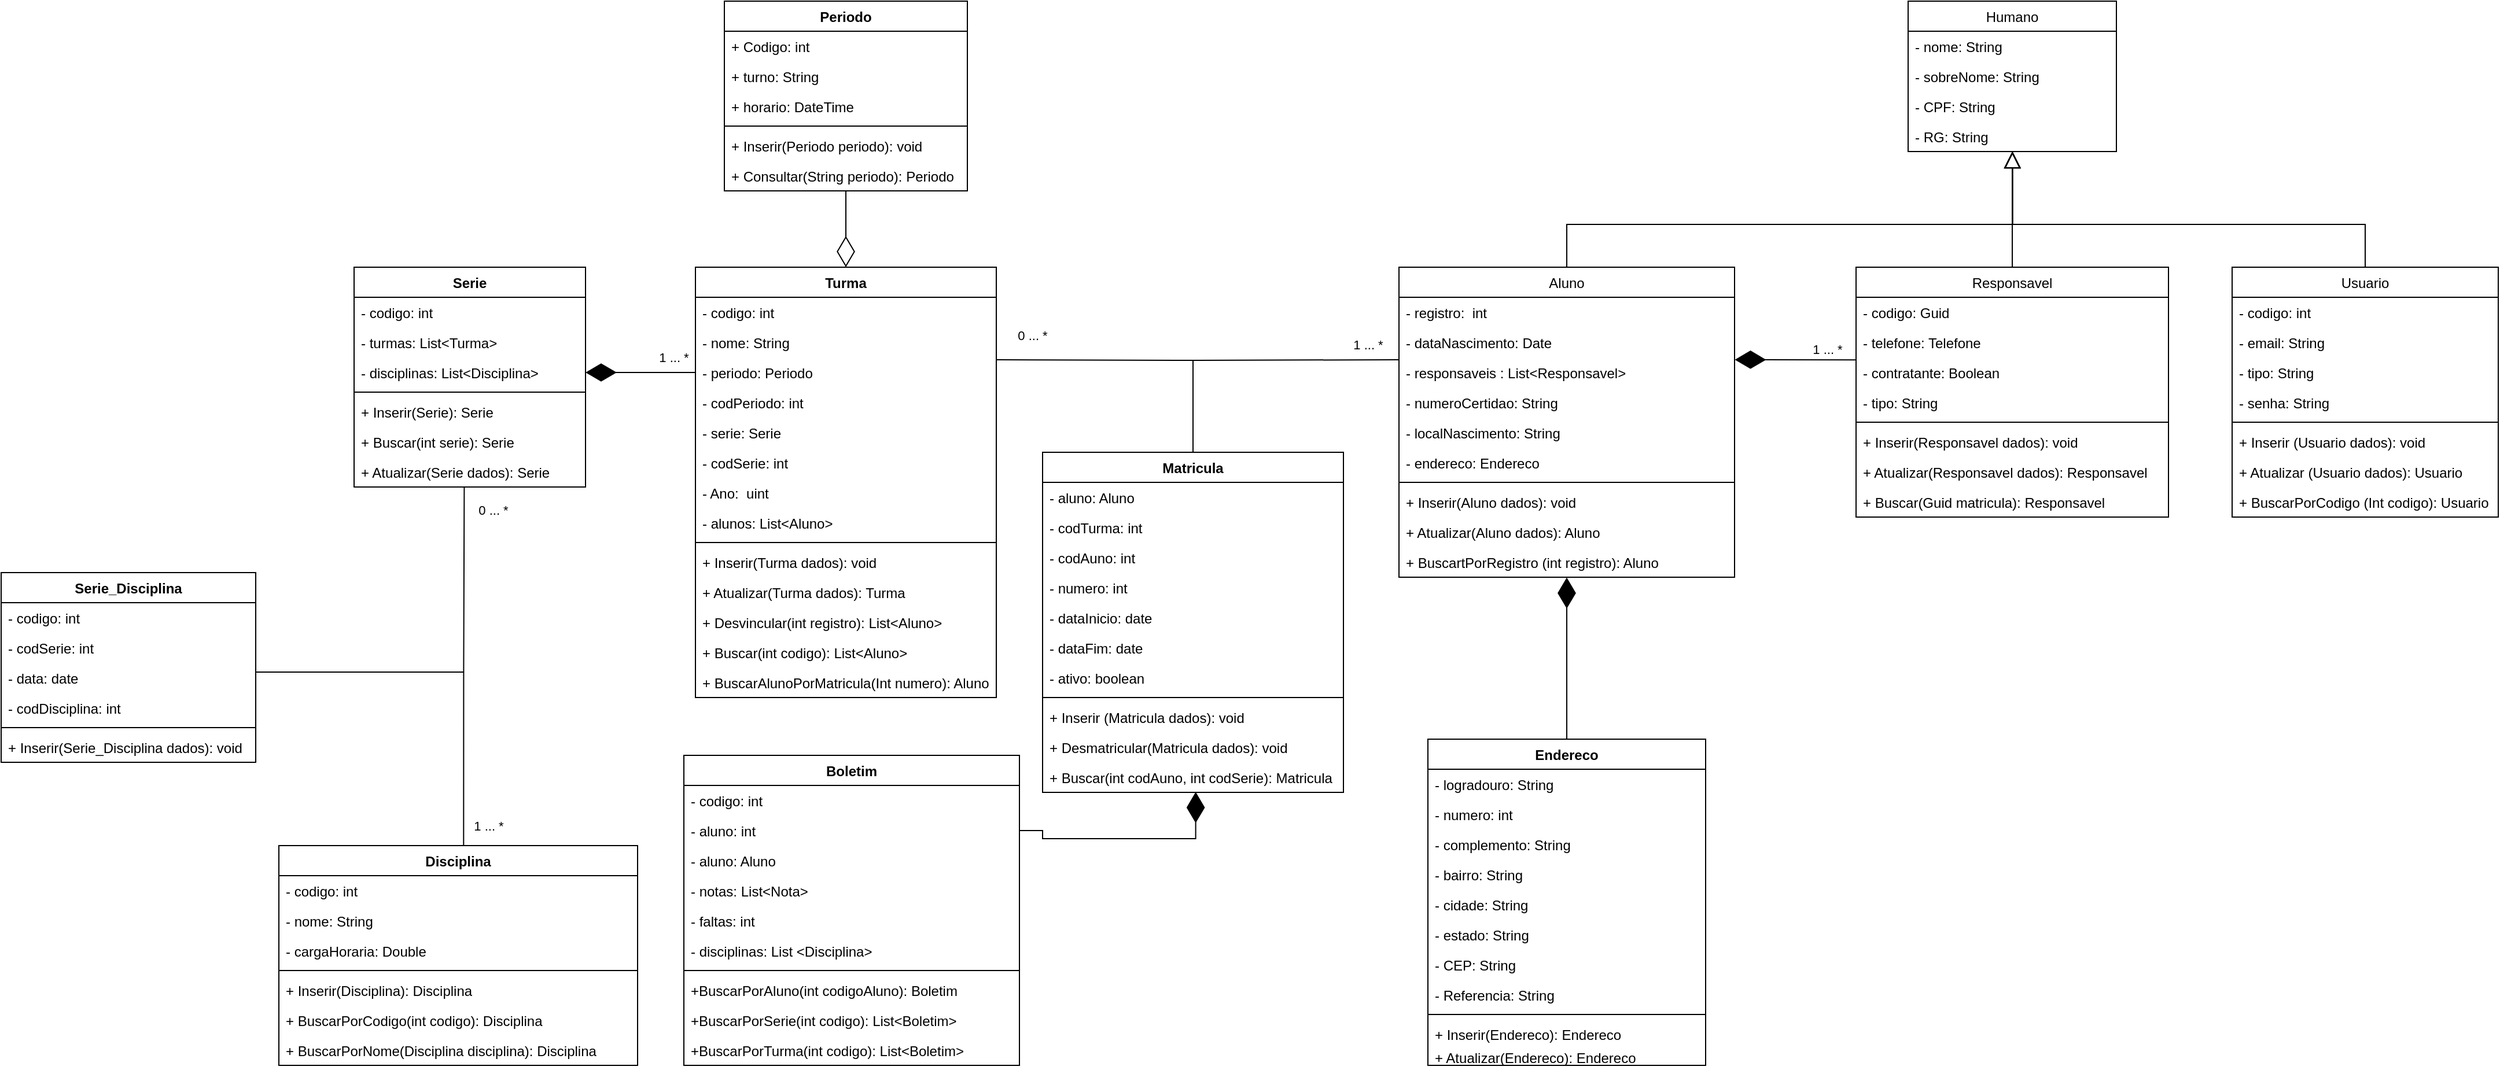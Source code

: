 <mxfile version="20.3.0" type="device"><diagram id="iAGap1rDJ2DINEUSH0aM" name="Página-1"><mxGraphModel dx="868" dy="545" grid="1" gridSize="10" guides="1" tooltips="1" connect="1" arrows="1" fold="1" page="1" pageScale="1" pageWidth="2336" pageHeight="1654" math="0" shadow="0"><root><mxCell id="0"/><mxCell id="1" parent="0"/><mxCell id="8c27EUc509oaUh3fl_Q9-370" value="Humano" style="swimlane;fontStyle=0;childLayout=stackLayout;horizontal=1;startSize=26;fillColor=none;horizontalStack=0;resizeParent=1;resizeParentMax=0;resizeLast=0;collapsible=1;marginBottom=0;" parent="1" vertex="1"><mxGeometry x="1737" y="367" width="180" height="130" as="geometry"/></mxCell><mxCell id="8c27EUc509oaUh3fl_Q9-371" value="- nome: String" style="text;strokeColor=none;fillColor=none;align=left;verticalAlign=top;spacingLeft=4;spacingRight=4;overflow=hidden;rotatable=0;points=[[0,0.5],[1,0.5]];portConstraint=eastwest;" parent="8c27EUc509oaUh3fl_Q9-370" vertex="1"><mxGeometry y="26" width="180" height="26" as="geometry"/></mxCell><mxCell id="8c27EUc509oaUh3fl_Q9-372" value="- sobreNome: String" style="text;strokeColor=none;fillColor=none;align=left;verticalAlign=top;spacingLeft=4;spacingRight=4;overflow=hidden;rotatable=0;points=[[0,0.5],[1,0.5]];portConstraint=eastwest;" parent="8c27EUc509oaUh3fl_Q9-370" vertex="1"><mxGeometry y="52" width="180" height="26" as="geometry"/></mxCell><mxCell id="8c27EUc509oaUh3fl_Q9-373" value="- CPF: String&#10;" style="text;strokeColor=none;fillColor=none;align=left;verticalAlign=top;spacingLeft=4;spacingRight=4;overflow=hidden;rotatable=0;points=[[0,0.5],[1,0.5]];portConstraint=eastwest;" parent="8c27EUc509oaUh3fl_Q9-370" vertex="1"><mxGeometry y="78" width="180" height="26" as="geometry"/></mxCell><mxCell id="8c27EUc509oaUh3fl_Q9-374" value="- RG: String" style="text;strokeColor=none;fillColor=none;align=left;verticalAlign=top;spacingLeft=4;spacingRight=4;overflow=hidden;rotatable=0;points=[[0,0.5],[1,0.5]];portConstraint=eastwest;" parent="8c27EUc509oaUh3fl_Q9-370" vertex="1"><mxGeometry y="104" width="180" height="26" as="geometry"/></mxCell><mxCell id="8c27EUc509oaUh3fl_Q9-375" style="edgeStyle=orthogonalEdgeStyle;rounded=0;orthogonalLoop=1;jettySize=auto;html=1;exitX=0.5;exitY=0;exitDx=0;exitDy=0;entryX=0.502;entryY=1;entryDx=0;entryDy=0;entryPerimeter=0;endArrow=block;endFill=0;endSize=12;" parent="1" source="8c27EUc509oaUh3fl_Q9-376" target="8c27EUc509oaUh3fl_Q9-374" edge="1"><mxGeometry relative="1" as="geometry"><Array as="points"><mxPoint x="2132" y="560"/><mxPoint x="1827" y="560"/></Array></mxGeometry></mxCell><mxCell id="8c27EUc509oaUh3fl_Q9-376" value="Usuario" style="swimlane;fontStyle=0;align=center;verticalAlign=top;childLayout=stackLayout;horizontal=1;startSize=26;horizontalStack=0;resizeParent=1;resizeParentMax=0;resizeLast=0;collapsible=1;marginBottom=0;" parent="1" vertex="1"><mxGeometry x="2017" y="597" width="230" height="216" as="geometry"/></mxCell><mxCell id="8c27EUc509oaUh3fl_Q9-377" value="- codigo: int" style="text;strokeColor=none;fillColor=none;align=left;verticalAlign=top;spacingLeft=4;spacingRight=4;overflow=hidden;rotatable=0;points=[[0,0.5],[1,0.5]];portConstraint=eastwest;" parent="8c27EUc509oaUh3fl_Q9-376" vertex="1"><mxGeometry y="26" width="230" height="26" as="geometry"/></mxCell><mxCell id="8c27EUc509oaUh3fl_Q9-378" value="- email: String" style="text;strokeColor=none;fillColor=none;align=left;verticalAlign=top;spacingLeft=4;spacingRight=4;overflow=hidden;rotatable=0;points=[[0,0.5],[1,0.5]];portConstraint=eastwest;" parent="8c27EUc509oaUh3fl_Q9-376" vertex="1"><mxGeometry y="52" width="230" height="26" as="geometry"/></mxCell><mxCell id="8c27EUc509oaUh3fl_Q9-379" value="- tipo: String" style="text;strokeColor=none;fillColor=none;align=left;verticalAlign=top;spacingLeft=4;spacingRight=4;overflow=hidden;rotatable=0;points=[[0,0.5],[1,0.5]];portConstraint=eastwest;" parent="8c27EUc509oaUh3fl_Q9-376" vertex="1"><mxGeometry y="78" width="230" height="26" as="geometry"/></mxCell><mxCell id="8c27EUc509oaUh3fl_Q9-380" value="- senha: String" style="text;strokeColor=none;fillColor=none;align=left;verticalAlign=top;spacingLeft=4;spacingRight=4;overflow=hidden;rotatable=0;points=[[0,0.5],[1,0.5]];portConstraint=eastwest;" parent="8c27EUc509oaUh3fl_Q9-376" vertex="1"><mxGeometry y="104" width="230" height="26" as="geometry"/></mxCell><mxCell id="8c27EUc509oaUh3fl_Q9-381" value="" style="line;strokeWidth=1;fillColor=none;align=left;verticalAlign=middle;spacingTop=-1;spacingLeft=3;spacingRight=3;rotatable=0;labelPosition=right;points=[];portConstraint=eastwest;strokeColor=inherit;" parent="8c27EUc509oaUh3fl_Q9-376" vertex="1"><mxGeometry y="130" width="230" height="8" as="geometry"/></mxCell><mxCell id="8c27EUc509oaUh3fl_Q9-382" value="+ Inserir (Usuario dados): void" style="text;strokeColor=none;fillColor=none;align=left;verticalAlign=top;spacingLeft=4;spacingRight=4;overflow=hidden;rotatable=0;points=[[0,0.5],[1,0.5]];portConstraint=eastwest;" parent="8c27EUc509oaUh3fl_Q9-376" vertex="1"><mxGeometry y="138" width="230" height="26" as="geometry"/></mxCell><mxCell id="8c27EUc509oaUh3fl_Q9-383" value="+ Atualizar (Usuario dados): Usuario" style="text;strokeColor=none;fillColor=none;align=left;verticalAlign=top;spacingLeft=4;spacingRight=4;overflow=hidden;rotatable=0;points=[[0,0.5],[1,0.5]];portConstraint=eastwest;" parent="8c27EUc509oaUh3fl_Q9-376" vertex="1"><mxGeometry y="164" width="230" height="26" as="geometry"/></mxCell><mxCell id="8c27EUc509oaUh3fl_Q9-384" value="+ BuscarPorCodigo (Int codigo): Usuario" style="text;strokeColor=none;fillColor=none;align=left;verticalAlign=top;spacingLeft=4;spacingRight=4;overflow=hidden;rotatable=0;points=[[0,0.5],[1,0.5]];portConstraint=eastwest;" parent="8c27EUc509oaUh3fl_Q9-376" vertex="1"><mxGeometry y="190" width="230" height="26" as="geometry"/></mxCell><mxCell id="8c27EUc509oaUh3fl_Q9-385" value="" style="endArrow=diamondThin;endFill=1;endSize=24;html=1;rounded=0;jumpSize=13;entryX=1.001;entryY=0.075;entryDx=0;entryDy=0;entryPerimeter=0;exitX=-0.001;exitY=0.081;exitDx=0;exitDy=0;exitPerimeter=0;" parent="1" source="8c27EUc509oaUh3fl_Q9-402" target="8c27EUc509oaUh3fl_Q9-391" edge="1"><mxGeometry width="160" relative="1" as="geometry"><mxPoint x="1687" y="680" as="sourcePoint"/><mxPoint x="1607" y="680" as="targetPoint"/></mxGeometry></mxCell><mxCell id="8c27EUc509oaUh3fl_Q9-386" value="1 ... *" style="edgeLabel;html=1;align=center;verticalAlign=middle;resizable=0;points=[];" parent="8c27EUc509oaUh3fl_Q9-385" vertex="1" connectable="0"><mxGeometry x="-0.461" y="-1" relative="1" as="geometry"><mxPoint x="3" y="-8" as="offset"/></mxGeometry></mxCell><mxCell id="8c27EUc509oaUh3fl_Q9-387" value="" style="group" parent="1" vertex="1" connectable="0"><mxGeometry x="1297" y="597" width="290" height="240" as="geometry"/></mxCell><mxCell id="8c27EUc509oaUh3fl_Q9-388" value="Aluno" style="swimlane;fontStyle=0;childLayout=stackLayout;horizontal=1;startSize=26;fillColor=none;horizontalStack=0;resizeParent=1;resizeParentMax=0;resizeLast=0;collapsible=1;marginBottom=0;" parent="8c27EUc509oaUh3fl_Q9-387" vertex="1"><mxGeometry width="290" height="268" as="geometry"/></mxCell><mxCell id="8c27EUc509oaUh3fl_Q9-389" value="- registro:  int" style="text;strokeColor=none;fillColor=none;align=left;verticalAlign=top;spacingLeft=4;spacingRight=4;overflow=hidden;rotatable=0;points=[[0,0.5],[1,0.5]];portConstraint=eastwest;" parent="8c27EUc509oaUh3fl_Q9-388" vertex="1"><mxGeometry y="26" width="290" height="26" as="geometry"/></mxCell><mxCell id="8c27EUc509oaUh3fl_Q9-390" value="- dataNascimento: Date" style="text;strokeColor=none;fillColor=none;align=left;verticalAlign=top;spacingLeft=4;spacingRight=4;overflow=hidden;rotatable=0;points=[[0,0.5],[1,0.5]];portConstraint=eastwest;" parent="8c27EUc509oaUh3fl_Q9-388" vertex="1"><mxGeometry y="52" width="290" height="26" as="geometry"/></mxCell><mxCell id="8c27EUc509oaUh3fl_Q9-391" value="- responsaveis : List&lt;Responsavel&gt;" style="text;strokeColor=none;fillColor=none;align=left;verticalAlign=top;spacingLeft=4;spacingRight=4;overflow=hidden;rotatable=0;points=[[0,0.5],[1,0.5]];portConstraint=eastwest;" parent="8c27EUc509oaUh3fl_Q9-388" vertex="1"><mxGeometry y="78" width="290" height="26" as="geometry"/></mxCell><mxCell id="8c27EUc509oaUh3fl_Q9-392" value="- numeroCertidao: String" style="text;strokeColor=none;fillColor=none;align=left;verticalAlign=top;spacingLeft=4;spacingRight=4;overflow=hidden;rotatable=0;points=[[0,0.5],[1,0.5]];portConstraint=eastwest;" parent="8c27EUc509oaUh3fl_Q9-388" vertex="1"><mxGeometry y="104" width="290" height="26" as="geometry"/></mxCell><mxCell id="8c27EUc509oaUh3fl_Q9-393" value="- localNascimento: String" style="text;strokeColor=none;fillColor=none;align=left;verticalAlign=top;spacingLeft=4;spacingRight=4;overflow=hidden;rotatable=0;points=[[0,0.5],[1,0.5]];portConstraint=eastwest;" parent="8c27EUc509oaUh3fl_Q9-388" vertex="1"><mxGeometry y="130" width="290" height="26" as="geometry"/></mxCell><mxCell id="8c27EUc509oaUh3fl_Q9-394" value="- endereco: Endereco" style="text;strokeColor=none;fillColor=none;align=left;verticalAlign=top;spacingLeft=4;spacingRight=4;overflow=hidden;rotatable=0;points=[[0,0.5],[1,0.5]];portConstraint=eastwest;" parent="8c27EUc509oaUh3fl_Q9-388" vertex="1"><mxGeometry y="156" width="290" height="26" as="geometry"/></mxCell><mxCell id="8c27EUc509oaUh3fl_Q9-500" value="" style="line;strokeWidth=1;fillColor=none;align=left;verticalAlign=middle;spacingTop=-1;spacingLeft=3;spacingRight=3;rotatable=0;labelPosition=right;points=[];portConstraint=eastwest;strokeColor=inherit;" parent="8c27EUc509oaUh3fl_Q9-388" vertex="1"><mxGeometry y="182" width="290" height="8" as="geometry"/></mxCell><mxCell id="8c27EUc509oaUh3fl_Q9-396" value="+ Inserir(Aluno dados): void" style="text;strokeColor=none;fillColor=none;align=left;verticalAlign=top;spacingLeft=4;spacingRight=4;overflow=hidden;rotatable=0;points=[[0,0.5],[1,0.5]];portConstraint=eastwest;" parent="8c27EUc509oaUh3fl_Q9-388" vertex="1"><mxGeometry y="190" width="290" height="26" as="geometry"/></mxCell><mxCell id="8c27EUc509oaUh3fl_Q9-499" value="+ Atualizar(Aluno dados): Aluno" style="text;strokeColor=none;fillColor=none;align=left;verticalAlign=top;spacingLeft=4;spacingRight=4;overflow=hidden;rotatable=0;points=[[0,0.5],[1,0.5]];portConstraint=eastwest;" parent="8c27EUc509oaUh3fl_Q9-388" vertex="1"><mxGeometry y="216" width="290" height="26" as="geometry"/></mxCell><mxCell id="8c27EUc509oaUh3fl_Q9-395" value="+ BuscartPorRegistro (int registro): Aluno" style="text;strokeColor=none;fillColor=none;align=left;verticalAlign=top;spacingLeft=4;spacingRight=4;overflow=hidden;rotatable=0;points=[[0,0.5],[1,0.5]];portConstraint=eastwest;" parent="8c27EUc509oaUh3fl_Q9-388" vertex="1"><mxGeometry y="242" width="290" height="26" as="geometry"/></mxCell><mxCell id="8c27EUc509oaUh3fl_Q9-398" value="" style="group" parent="1" vertex="1" connectable="0"><mxGeometry x="1692" y="597" width="270" height="210" as="geometry"/></mxCell><mxCell id="8c27EUc509oaUh3fl_Q9-399" value="Responsavel" style="swimlane;fontStyle=0;childLayout=stackLayout;horizontal=1;startSize=26;fillColor=none;horizontalStack=0;resizeParent=1;resizeParentMax=0;resizeLast=0;collapsible=1;marginBottom=0;" parent="8c27EUc509oaUh3fl_Q9-398" vertex="1"><mxGeometry width="270" height="216" as="geometry"/></mxCell><mxCell id="8c27EUc509oaUh3fl_Q9-400" value="- codigo: Guid&#10;" style="text;strokeColor=none;fillColor=none;align=left;verticalAlign=top;spacingLeft=4;spacingRight=4;overflow=hidden;rotatable=0;points=[[0,0.5],[1,0.5]];portConstraint=eastwest;" parent="8c27EUc509oaUh3fl_Q9-399" vertex="1"><mxGeometry y="26" width="270" height="26" as="geometry"/></mxCell><mxCell id="8c27EUc509oaUh3fl_Q9-401" value="- telefone: Telefone" style="text;strokeColor=none;fillColor=none;align=left;verticalAlign=top;spacingLeft=4;spacingRight=4;overflow=hidden;rotatable=0;points=[[0,0.5],[1,0.5]];portConstraint=eastwest;" parent="8c27EUc509oaUh3fl_Q9-399" vertex="1"><mxGeometry y="52" width="270" height="26" as="geometry"/></mxCell><mxCell id="8c27EUc509oaUh3fl_Q9-402" value="- contratante: Boolean" style="text;strokeColor=none;fillColor=none;align=left;verticalAlign=top;spacingLeft=4;spacingRight=4;overflow=hidden;rotatable=0;points=[[0,0.5],[1,0.5]];portConstraint=eastwest;" parent="8c27EUc509oaUh3fl_Q9-399" vertex="1"><mxGeometry y="78" width="270" height="26" as="geometry"/></mxCell><mxCell id="8c27EUc509oaUh3fl_Q9-403" value="- tipo: String" style="text;strokeColor=none;fillColor=none;align=left;verticalAlign=top;spacingLeft=4;spacingRight=4;overflow=hidden;rotatable=0;points=[[0,0.5],[1,0.5]];portConstraint=eastwest;" parent="8c27EUc509oaUh3fl_Q9-399" vertex="1"><mxGeometry y="104" width="270" height="26" as="geometry"/></mxCell><mxCell id="8c27EUc509oaUh3fl_Q9-515" value="" style="line;strokeWidth=1;fillColor=none;align=left;verticalAlign=middle;spacingTop=-1;spacingLeft=3;spacingRight=3;rotatable=0;labelPosition=right;points=[];portConstraint=eastwest;strokeColor=inherit;" parent="8c27EUc509oaUh3fl_Q9-399" vertex="1"><mxGeometry y="130" width="270" height="8" as="geometry"/></mxCell><mxCell id="8c27EUc509oaUh3fl_Q9-496" value="+ Inserir(Responsavel dados): void" style="text;strokeColor=none;fillColor=none;align=left;verticalAlign=top;spacingLeft=4;spacingRight=4;overflow=hidden;rotatable=0;points=[[0,0.5],[1,0.5]];portConstraint=eastwest;" parent="8c27EUc509oaUh3fl_Q9-399" vertex="1"><mxGeometry y="138" width="270" height="26" as="geometry"/></mxCell><mxCell id="8c27EUc509oaUh3fl_Q9-497" value="+ Atualizar(Responsavel dados): Responsavel" style="text;strokeColor=none;fillColor=none;align=left;verticalAlign=top;spacingLeft=4;spacingRight=4;overflow=hidden;rotatable=0;points=[[0,0.5],[1,0.5]];portConstraint=eastwest;" parent="8c27EUc509oaUh3fl_Q9-399" vertex="1"><mxGeometry y="164" width="270" height="26" as="geometry"/></mxCell><mxCell id="8c27EUc509oaUh3fl_Q9-498" value="+ Buscar(Guid matricula): Responsavel" style="text;strokeColor=none;fillColor=none;align=left;verticalAlign=top;spacingLeft=4;spacingRight=4;overflow=hidden;rotatable=0;points=[[0,0.5],[1,0.5]];portConstraint=eastwest;" parent="8c27EUc509oaUh3fl_Q9-399" vertex="1"><mxGeometry y="190" width="270" height="26" as="geometry"/></mxCell><mxCell id="8c27EUc509oaUh3fl_Q9-405" style="edgeStyle=orthogonalEdgeStyle;rounded=0;orthogonalLoop=1;jettySize=auto;html=1;exitX=0.5;exitY=0;exitDx=0;exitDy=0;entryX=0.5;entryY=1;entryDx=0;entryDy=0;entryPerimeter=0;endArrow=block;endFill=0;endSize=12;" parent="1" source="8c27EUc509oaUh3fl_Q9-388" target="8c27EUc509oaUh3fl_Q9-374" edge="1"><mxGeometry relative="1" as="geometry"><Array as="points"><mxPoint x="1442" y="560"/><mxPoint x="1827" y="560"/></Array></mxGeometry></mxCell><mxCell id="8c27EUc509oaUh3fl_Q9-406" style="edgeStyle=orthogonalEdgeStyle;rounded=0;orthogonalLoop=1;jettySize=auto;html=1;exitX=0.5;exitY=0;exitDx=0;exitDy=0;endArrow=block;endFill=0;endSize=12;" parent="1" source="8c27EUc509oaUh3fl_Q9-399" edge="1"><mxGeometry relative="1" as="geometry"><mxPoint x="1827" y="497" as="targetPoint"/></mxGeometry></mxCell><mxCell id="8c27EUc509oaUh3fl_Q9-501" style="edgeStyle=orthogonalEdgeStyle;rounded=0;orthogonalLoop=1;jettySize=auto;html=1;entryX=0.5;entryY=1.008;entryDx=0;entryDy=0;entryPerimeter=0;endArrow=diamondThin;endFill=1;endSize=24;" parent="1" source="8c27EUc509oaUh3fl_Q9-407" target="8c27EUc509oaUh3fl_Q9-395" edge="1"><mxGeometry relative="1" as="geometry"/></mxCell><mxCell id="8c27EUc509oaUh3fl_Q9-407" value="Endereco" style="swimlane;fontStyle=1;align=center;verticalAlign=top;childLayout=stackLayout;horizontal=1;startSize=26;horizontalStack=0;resizeParent=1;resizeParentMax=0;resizeLast=0;collapsible=1;marginBottom=0;" parent="1" vertex="1"><mxGeometry x="1322" y="1005" width="240" height="282" as="geometry"/></mxCell><mxCell id="8c27EUc509oaUh3fl_Q9-408" value="- logradouro: String&#10;" style="text;strokeColor=none;fillColor=none;align=left;verticalAlign=top;spacingLeft=4;spacingRight=4;overflow=hidden;rotatable=0;points=[[0,0.5],[1,0.5]];portConstraint=eastwest;" parent="8c27EUc509oaUh3fl_Q9-407" vertex="1"><mxGeometry y="26" width="240" height="26" as="geometry"/></mxCell><mxCell id="8c27EUc509oaUh3fl_Q9-409" value="- numero: int&#10;" style="text;strokeColor=none;fillColor=none;align=left;verticalAlign=top;spacingLeft=4;spacingRight=4;overflow=hidden;rotatable=0;points=[[0,0.5],[1,0.5]];portConstraint=eastwest;" parent="8c27EUc509oaUh3fl_Q9-407" vertex="1"><mxGeometry y="52" width="240" height="26" as="geometry"/></mxCell><mxCell id="8c27EUc509oaUh3fl_Q9-410" value="- complemento: String&#10;" style="text;strokeColor=none;fillColor=none;align=left;verticalAlign=top;spacingLeft=4;spacingRight=4;overflow=hidden;rotatable=0;points=[[0,0.5],[1,0.5]];portConstraint=eastwest;" parent="8c27EUc509oaUh3fl_Q9-407" vertex="1"><mxGeometry y="78" width="240" height="26" as="geometry"/></mxCell><mxCell id="8c27EUc509oaUh3fl_Q9-411" value="- bairro: String&#10;" style="text;strokeColor=none;fillColor=none;align=left;verticalAlign=top;spacingLeft=4;spacingRight=4;overflow=hidden;rotatable=0;points=[[0,0.5],[1,0.5]];portConstraint=eastwest;" parent="8c27EUc509oaUh3fl_Q9-407" vertex="1"><mxGeometry y="104" width="240" height="26" as="geometry"/></mxCell><mxCell id="8c27EUc509oaUh3fl_Q9-412" value="- cidade: String&#10;" style="text;strokeColor=none;fillColor=none;align=left;verticalAlign=top;spacingLeft=4;spacingRight=4;overflow=hidden;rotatable=0;points=[[0,0.5],[1,0.5]];portConstraint=eastwest;" parent="8c27EUc509oaUh3fl_Q9-407" vertex="1"><mxGeometry y="130" width="240" height="26" as="geometry"/></mxCell><mxCell id="8c27EUc509oaUh3fl_Q9-413" value="- estado: String&#10;" style="text;strokeColor=none;fillColor=none;align=left;verticalAlign=top;spacingLeft=4;spacingRight=4;overflow=hidden;rotatable=0;points=[[0,0.5],[1,0.5]];portConstraint=eastwest;" parent="8c27EUc509oaUh3fl_Q9-407" vertex="1"><mxGeometry y="156" width="240" height="26" as="geometry"/></mxCell><mxCell id="8c27EUc509oaUh3fl_Q9-414" value="- CEP: String&#10;" style="text;strokeColor=none;fillColor=none;align=left;verticalAlign=top;spacingLeft=4;spacingRight=4;overflow=hidden;rotatable=0;points=[[0,0.5],[1,0.5]];portConstraint=eastwest;" parent="8c27EUc509oaUh3fl_Q9-407" vertex="1"><mxGeometry y="182" width="240" height="26" as="geometry"/></mxCell><mxCell id="8c27EUc509oaUh3fl_Q9-415" value="- Referencia: String&#10;" style="text;strokeColor=none;fillColor=none;align=left;verticalAlign=top;spacingLeft=4;spacingRight=4;overflow=hidden;rotatable=0;points=[[0,0.5],[1,0.5]];portConstraint=eastwest;" parent="8c27EUc509oaUh3fl_Q9-407" vertex="1"><mxGeometry y="208" width="240" height="26" as="geometry"/></mxCell><mxCell id="8c27EUc509oaUh3fl_Q9-416" value="" style="line;strokeWidth=1;fillColor=none;align=left;verticalAlign=middle;spacingTop=-1;spacingLeft=3;spacingRight=3;rotatable=0;labelPosition=right;points=[];portConstraint=eastwest;strokeColor=inherit;" parent="8c27EUc509oaUh3fl_Q9-407" vertex="1"><mxGeometry y="234" width="240" height="8" as="geometry"/></mxCell><mxCell id="8c27EUc509oaUh3fl_Q9-417" value="+ Inserir(Endereco): Endereco" style="text;strokeColor=none;fillColor=none;align=left;verticalAlign=top;spacingLeft=4;spacingRight=4;overflow=hidden;rotatable=0;points=[[0,0.5],[1,0.5]];portConstraint=eastwest;" parent="8c27EUc509oaUh3fl_Q9-407" vertex="1"><mxGeometry y="242" width="240" height="20" as="geometry"/></mxCell><mxCell id="8c27EUc509oaUh3fl_Q9-418" value="+ Atualizar(Endereco): Endereco" style="text;strokeColor=none;fillColor=none;align=left;verticalAlign=top;spacingLeft=4;spacingRight=4;overflow=hidden;rotatable=0;points=[[0,0.5],[1,0.5]];portConstraint=eastwest;" parent="8c27EUc509oaUh3fl_Q9-407" vertex="1"><mxGeometry y="262" width="240" height="20" as="geometry"/></mxCell><mxCell id="8c27EUc509oaUh3fl_Q9-420" value="Serie" style="swimlane;fontStyle=1;align=center;verticalAlign=top;childLayout=stackLayout;horizontal=1;startSize=26;horizontalStack=0;resizeParent=1;resizeParentMax=0;resizeLast=0;collapsible=1;marginBottom=0;" parent="1" vertex="1"><mxGeometry x="394" y="597" width="200" height="190" as="geometry"/></mxCell><mxCell id="8c27EUc509oaUh3fl_Q9-421" value="- codigo: int&#10;" style="text;strokeColor=none;fillColor=none;align=left;verticalAlign=top;spacingLeft=4;spacingRight=4;overflow=hidden;rotatable=0;points=[[0,0.5],[1,0.5]];portConstraint=eastwest;" parent="8c27EUc509oaUh3fl_Q9-420" vertex="1"><mxGeometry y="26" width="200" height="26" as="geometry"/></mxCell><mxCell id="8c27EUc509oaUh3fl_Q9-422" value="- turmas: List&lt;Turma&gt;&#10;" style="text;strokeColor=none;fillColor=none;align=left;verticalAlign=top;spacingLeft=4;spacingRight=4;overflow=hidden;rotatable=0;points=[[0,0.5],[1,0.5]];portConstraint=eastwest;" parent="8c27EUc509oaUh3fl_Q9-420" vertex="1"><mxGeometry y="52" width="200" height="26" as="geometry"/></mxCell><mxCell id="8c27EUc509oaUh3fl_Q9-423" value="- disciplinas: List&lt;Disciplina&gt;&#10;" style="text;strokeColor=none;fillColor=none;align=left;verticalAlign=top;spacingLeft=4;spacingRight=4;overflow=hidden;rotatable=0;points=[[0,0.5],[1,0.5]];portConstraint=eastwest;" parent="8c27EUc509oaUh3fl_Q9-420" vertex="1"><mxGeometry y="78" width="200" height="26" as="geometry"/></mxCell><mxCell id="8c27EUc509oaUh3fl_Q9-424" value="" style="line;strokeWidth=1;fillColor=none;align=left;verticalAlign=middle;spacingTop=-1;spacingLeft=3;spacingRight=3;rotatable=0;labelPosition=right;points=[];portConstraint=eastwest;strokeColor=inherit;" parent="8c27EUc509oaUh3fl_Q9-420" vertex="1"><mxGeometry y="104" width="200" height="8" as="geometry"/></mxCell><mxCell id="8c27EUc509oaUh3fl_Q9-425" value="+ Inserir(Serie): Serie" style="text;strokeColor=none;fillColor=none;align=left;verticalAlign=top;spacingLeft=4;spacingRight=4;overflow=hidden;rotatable=0;points=[[0,0.5],[1,0.5]];portConstraint=eastwest;" parent="8c27EUc509oaUh3fl_Q9-420" vertex="1"><mxGeometry y="112" width="200" height="26" as="geometry"/></mxCell><mxCell id="8c27EUc509oaUh3fl_Q9-426" value="+ Buscar(int serie): Serie" style="text;strokeColor=none;fillColor=none;align=left;verticalAlign=top;spacingLeft=4;spacingRight=4;overflow=hidden;rotatable=0;points=[[0,0.5],[1,0.5]];portConstraint=eastwest;" parent="8c27EUc509oaUh3fl_Q9-420" vertex="1"><mxGeometry y="138" width="200" height="26" as="geometry"/></mxCell><mxCell id="8c27EUc509oaUh3fl_Q9-427" value="+ Atualizar(Serie dados): Serie" style="text;strokeColor=none;fillColor=none;align=left;verticalAlign=top;spacingLeft=4;spacingRight=4;overflow=hidden;rotatable=0;points=[[0,0.5],[1,0.5]];portConstraint=eastwest;" parent="8c27EUc509oaUh3fl_Q9-420" vertex="1"><mxGeometry y="164" width="200" height="26" as="geometry"/></mxCell><mxCell id="8c27EUc509oaUh3fl_Q9-433" value="Turma" style="swimlane;fontStyle=1;align=center;verticalAlign=top;childLayout=stackLayout;horizontal=1;startSize=26;horizontalStack=0;resizeParent=1;resizeParentMax=0;resizeLast=0;collapsible=1;marginBottom=0;" parent="1" vertex="1"><mxGeometry x="689" y="597" width="260" height="372" as="geometry"/></mxCell><mxCell id="8c27EUc509oaUh3fl_Q9-434" value="- codigo: int" style="text;strokeColor=none;fillColor=none;align=left;verticalAlign=top;spacingLeft=4;spacingRight=4;overflow=hidden;rotatable=0;points=[[0,0.5],[1,0.5]];portConstraint=eastwest;" parent="8c27EUc509oaUh3fl_Q9-433" vertex="1"><mxGeometry y="26" width="260" height="26" as="geometry"/></mxCell><mxCell id="8c27EUc509oaUh3fl_Q9-435" value="- nome: String" style="text;strokeColor=none;fillColor=none;align=left;verticalAlign=top;spacingLeft=4;spacingRight=4;overflow=hidden;rotatable=0;points=[[0,0.5],[1,0.5]];portConstraint=eastwest;" parent="8c27EUc509oaUh3fl_Q9-433" vertex="1"><mxGeometry y="52" width="260" height="26" as="geometry"/></mxCell><mxCell id="8c27EUc509oaUh3fl_Q9-436" value="- periodo: Periodo" style="text;strokeColor=none;fillColor=none;align=left;verticalAlign=top;spacingLeft=4;spacingRight=4;overflow=hidden;rotatable=0;points=[[0,0.5],[1,0.5]];portConstraint=eastwest;" parent="8c27EUc509oaUh3fl_Q9-433" vertex="1"><mxGeometry y="78" width="260" height="26" as="geometry"/></mxCell><mxCell id="Z_rt5wKr00oqAwm7GQoM-1" value="- codPeriodo: int" style="text;strokeColor=none;fillColor=none;align=left;verticalAlign=top;spacingLeft=4;spacingRight=4;overflow=hidden;rotatable=0;points=[[0,0.5],[1,0.5]];portConstraint=eastwest;" vertex="1" parent="8c27EUc509oaUh3fl_Q9-433"><mxGeometry y="104" width="260" height="26" as="geometry"/></mxCell><mxCell id="8c27EUc509oaUh3fl_Q9-437" value="- serie: Serie" style="text;strokeColor=none;fillColor=none;align=left;verticalAlign=top;spacingLeft=4;spacingRight=4;overflow=hidden;rotatable=0;points=[[0,0.5],[1,0.5]];portConstraint=eastwest;" parent="8c27EUc509oaUh3fl_Q9-433" vertex="1"><mxGeometry y="130" width="260" height="26" as="geometry"/></mxCell><mxCell id="Z_rt5wKr00oqAwm7GQoM-2" value="- codSerie: int" style="text;strokeColor=none;fillColor=none;align=left;verticalAlign=top;spacingLeft=4;spacingRight=4;overflow=hidden;rotatable=0;points=[[0,0.5],[1,0.5]];portConstraint=eastwest;" vertex="1" parent="8c27EUc509oaUh3fl_Q9-433"><mxGeometry y="156" width="260" height="26" as="geometry"/></mxCell><mxCell id="8c27EUc509oaUh3fl_Q9-438" value="- Ano:  uint" style="text;strokeColor=none;fillColor=none;align=left;verticalAlign=top;spacingLeft=4;spacingRight=4;overflow=hidden;rotatable=0;points=[[0,0.5],[1,0.5]];portConstraint=eastwest;" parent="8c27EUc509oaUh3fl_Q9-433" vertex="1"><mxGeometry y="182" width="260" height="26" as="geometry"/></mxCell><mxCell id="8c27EUc509oaUh3fl_Q9-439" value="- alunos: List&lt;Aluno&gt;" style="text;strokeColor=none;fillColor=none;align=left;verticalAlign=top;spacingLeft=4;spacingRight=4;overflow=hidden;rotatable=0;points=[[0,0.5],[1,0.5]];portConstraint=eastwest;" parent="8c27EUc509oaUh3fl_Q9-433" vertex="1"><mxGeometry y="208" width="260" height="26" as="geometry"/></mxCell><mxCell id="8c27EUc509oaUh3fl_Q9-440" value="" style="line;strokeWidth=1;fillColor=none;align=left;verticalAlign=middle;spacingTop=-1;spacingLeft=3;spacingRight=3;rotatable=0;labelPosition=right;points=[];portConstraint=eastwest;strokeColor=inherit;" parent="8c27EUc509oaUh3fl_Q9-433" vertex="1"><mxGeometry y="234" width="260" height="8" as="geometry"/></mxCell><mxCell id="8c27EUc509oaUh3fl_Q9-441" value="+ Inserir(Turma dados): void" style="text;strokeColor=none;fillColor=none;align=left;verticalAlign=top;spacingLeft=4;spacingRight=4;overflow=hidden;rotatable=0;points=[[0,0.5],[1,0.5]];portConstraint=eastwest;" parent="8c27EUc509oaUh3fl_Q9-433" vertex="1"><mxGeometry y="242" width="260" height="26" as="geometry"/></mxCell><mxCell id="8c27EUc509oaUh3fl_Q9-442" value="+ Atualizar(Turma dados): Turma&#10;" style="text;strokeColor=none;fillColor=none;align=left;verticalAlign=top;spacingLeft=4;spacingRight=4;overflow=hidden;rotatable=0;points=[[0,0.5],[1,0.5]];portConstraint=eastwest;" parent="8c27EUc509oaUh3fl_Q9-433" vertex="1"><mxGeometry y="268" width="260" height="26" as="geometry"/></mxCell><mxCell id="8c27EUc509oaUh3fl_Q9-445" value="+ Desvincular(int registro): List&lt;Aluno&gt;&#10;" style="text;strokeColor=none;fillColor=none;align=left;verticalAlign=top;spacingLeft=4;spacingRight=4;overflow=hidden;rotatable=0;points=[[0,0.5],[1,0.5]];portConstraint=eastwest;" parent="8c27EUc509oaUh3fl_Q9-433" vertex="1"><mxGeometry y="294" width="260" height="26" as="geometry"/></mxCell><mxCell id="8c27EUc509oaUh3fl_Q9-444" value="+ Buscar(int codigo): List&lt;Aluno&gt;&#10;" style="text;strokeColor=none;fillColor=none;align=left;verticalAlign=top;spacingLeft=4;spacingRight=4;overflow=hidden;rotatable=0;points=[[0,0.5],[1,0.5]];portConstraint=eastwest;" parent="8c27EUc509oaUh3fl_Q9-433" vertex="1"><mxGeometry y="320" width="260" height="26" as="geometry"/></mxCell><mxCell id="8c27EUc509oaUh3fl_Q9-443" value="+ BuscarAlunoPorMatricula(Int numero): Aluno&#10;" style="text;strokeColor=none;fillColor=none;align=left;verticalAlign=top;spacingLeft=4;spacingRight=4;overflow=hidden;rotatable=0;points=[[0,0.5],[1,0.5]];portConstraint=eastwest;" parent="8c27EUc509oaUh3fl_Q9-433" vertex="1"><mxGeometry y="346" width="260" height="26" as="geometry"/></mxCell><mxCell id="8c27EUc509oaUh3fl_Q9-509" style="edgeStyle=orthogonalEdgeStyle;rounded=0;orthogonalLoop=1;jettySize=auto;html=1;exitX=0.5;exitY=0;exitDx=0;exitDy=0;endArrow=none;endFill=0;endSize=24;" parent="1" source="8c27EUc509oaUh3fl_Q9-447" edge="1"><mxGeometry relative="1" as="geometry"><mxPoint x="1119" y="677" as="targetPoint"/></mxGeometry></mxCell><mxCell id="8c27EUc509oaUh3fl_Q9-447" value="Matricula" style="swimlane;fontStyle=1;align=center;verticalAlign=top;childLayout=stackLayout;horizontal=1;startSize=26;horizontalStack=0;resizeParent=1;resizeParentMax=0;resizeLast=0;collapsible=1;marginBottom=0;" parent="1" vertex="1"><mxGeometry x="989" y="757" width="260" height="294" as="geometry"/></mxCell><mxCell id="Z_rt5wKr00oqAwm7GQoM-3" value="- aluno: Aluno" style="text;strokeColor=none;fillColor=none;align=left;verticalAlign=top;spacingLeft=4;spacingRight=4;overflow=hidden;rotatable=0;points=[[0,0.5],[1,0.5]];portConstraint=eastwest;" vertex="1" parent="8c27EUc509oaUh3fl_Q9-447"><mxGeometry y="26" width="260" height="26" as="geometry"/></mxCell><mxCell id="8c27EUc509oaUh3fl_Q9-448" value="- codTurma: int" style="text;strokeColor=none;fillColor=none;align=left;verticalAlign=top;spacingLeft=4;spacingRight=4;overflow=hidden;rotatable=0;points=[[0,0.5],[1,0.5]];portConstraint=eastwest;" parent="8c27EUc509oaUh3fl_Q9-447" vertex="1"><mxGeometry y="52" width="260" height="26" as="geometry"/></mxCell><mxCell id="8c27EUc509oaUh3fl_Q9-449" value="- codAuno: int" style="text;strokeColor=none;fillColor=none;align=left;verticalAlign=top;spacingLeft=4;spacingRight=4;overflow=hidden;rotatable=0;points=[[0,0.5],[1,0.5]];portConstraint=eastwest;" parent="8c27EUc509oaUh3fl_Q9-447" vertex="1"><mxGeometry y="78" width="260" height="26" as="geometry"/></mxCell><mxCell id="8c27EUc509oaUh3fl_Q9-450" value="- numero: int" style="text;strokeColor=none;fillColor=none;align=left;verticalAlign=top;spacingLeft=4;spacingRight=4;overflow=hidden;rotatable=0;points=[[0,0.5],[1,0.5]];portConstraint=eastwest;" parent="8c27EUc509oaUh3fl_Q9-447" vertex="1"><mxGeometry y="104" width="260" height="26" as="geometry"/></mxCell><mxCell id="8c27EUc509oaUh3fl_Q9-451" value="- dataInicio: date" style="text;strokeColor=none;fillColor=none;align=left;verticalAlign=top;spacingLeft=4;spacingRight=4;overflow=hidden;rotatable=0;points=[[0,0.5],[1,0.5]];portConstraint=eastwest;" parent="8c27EUc509oaUh3fl_Q9-447" vertex="1"><mxGeometry y="130" width="260" height="26" as="geometry"/></mxCell><mxCell id="8c27EUc509oaUh3fl_Q9-452" value="- dataFim: date" style="text;strokeColor=none;fillColor=none;align=left;verticalAlign=top;spacingLeft=4;spacingRight=4;overflow=hidden;rotatable=0;points=[[0,0.5],[1,0.5]];portConstraint=eastwest;" parent="8c27EUc509oaUh3fl_Q9-447" vertex="1"><mxGeometry y="156" width="260" height="26" as="geometry"/></mxCell><mxCell id="8c27EUc509oaUh3fl_Q9-453" value="- ativo: boolean" style="text;strokeColor=none;fillColor=none;align=left;verticalAlign=top;spacingLeft=4;spacingRight=4;overflow=hidden;rotatable=0;points=[[0,0.5],[1,0.5]];portConstraint=eastwest;" parent="8c27EUc509oaUh3fl_Q9-447" vertex="1"><mxGeometry y="182" width="260" height="26" as="geometry"/></mxCell><mxCell id="8c27EUc509oaUh3fl_Q9-454" value="" style="line;strokeWidth=1;fillColor=none;align=left;verticalAlign=middle;spacingTop=-1;spacingLeft=3;spacingRight=3;rotatable=0;labelPosition=right;points=[];portConstraint=eastwest;strokeColor=inherit;" parent="8c27EUc509oaUh3fl_Q9-447" vertex="1"><mxGeometry y="208" width="260" height="8" as="geometry"/></mxCell><mxCell id="8c27EUc509oaUh3fl_Q9-455" value="+ Inserir (Matricula dados): void" style="text;strokeColor=none;fillColor=none;align=left;verticalAlign=top;spacingLeft=4;spacingRight=4;overflow=hidden;rotatable=0;points=[[0,0.5],[1,0.5]];portConstraint=eastwest;" parent="8c27EUc509oaUh3fl_Q9-447" vertex="1"><mxGeometry y="216" width="260" height="26" as="geometry"/></mxCell><mxCell id="8c27EUc509oaUh3fl_Q9-456" value="+ Desmatricular(Matricula dados): void" style="text;strokeColor=none;fillColor=none;align=left;verticalAlign=top;spacingLeft=4;spacingRight=4;overflow=hidden;rotatable=0;points=[[0,0.5],[1,0.5]];portConstraint=eastwest;" parent="8c27EUc509oaUh3fl_Q9-447" vertex="1"><mxGeometry y="242" width="260" height="26" as="geometry"/></mxCell><mxCell id="8c27EUc509oaUh3fl_Q9-457" value="+ Buscar(int codAuno, int codSerie): Matricula" style="text;strokeColor=none;fillColor=none;align=left;verticalAlign=top;spacingLeft=4;spacingRight=4;overflow=hidden;rotatable=0;points=[[0,0.5],[1,0.5]];portConstraint=eastwest;" parent="8c27EUc509oaUh3fl_Q9-447" vertex="1"><mxGeometry y="268" width="260" height="26" as="geometry"/></mxCell><mxCell id="8c27EUc509oaUh3fl_Q9-510" style="edgeStyle=orthogonalEdgeStyle;rounded=0;orthogonalLoop=1;jettySize=auto;html=1;endArrow=none;endFill=0;endSize=24;entryX=0.476;entryY=1;entryDx=0;entryDy=0;entryPerimeter=0;exitX=0.515;exitY=0.002;exitDx=0;exitDy=0;exitPerimeter=0;" parent="1" source="8c27EUc509oaUh3fl_Q9-458" target="8c27EUc509oaUh3fl_Q9-427" edge="1"><mxGeometry relative="1" as="geometry"><mxPoint x="489" y="1087" as="sourcePoint"/><mxPoint x="494" y="787" as="targetPoint"/></mxGeometry></mxCell><mxCell id="8c27EUc509oaUh3fl_Q9-511" value="0 ... *" style="edgeLabel;html=1;align=center;verticalAlign=middle;resizable=0;points=[];" parent="8c27EUc509oaUh3fl_Q9-510" vertex="1" connectable="0"><mxGeometry x="0.866" y="1" relative="1" as="geometry"><mxPoint x="26" y="-1" as="offset"/></mxGeometry></mxCell><mxCell id="8c27EUc509oaUh3fl_Q9-512" value="1 ... *" style="edgeLabel;html=1;align=center;verticalAlign=middle;resizable=0;points=[];" parent="8c27EUc509oaUh3fl_Q9-510" vertex="1" connectable="0"><mxGeometry x="-0.815" relative="1" as="geometry"><mxPoint x="21" y="11" as="offset"/></mxGeometry></mxCell><mxCell id="8c27EUc509oaUh3fl_Q9-458" value="Disciplina" style="swimlane;fontStyle=1;align=center;verticalAlign=top;childLayout=stackLayout;horizontal=1;startSize=26;horizontalStack=0;resizeParent=1;resizeParentMax=0;resizeLast=0;collapsible=1;marginBottom=0;" parent="1" vertex="1"><mxGeometry x="329" y="1097" width="310" height="190" as="geometry"/></mxCell><mxCell id="8c27EUc509oaUh3fl_Q9-459" value="- codigo: int" style="text;strokeColor=none;fillColor=none;align=left;verticalAlign=top;spacingLeft=4;spacingRight=4;overflow=hidden;rotatable=0;points=[[0,0.5],[1,0.5]];portConstraint=eastwest;" parent="8c27EUc509oaUh3fl_Q9-458" vertex="1"><mxGeometry y="26" width="310" height="26" as="geometry"/></mxCell><mxCell id="8c27EUc509oaUh3fl_Q9-460" value="- nome: String " style="text;strokeColor=none;fillColor=none;align=left;verticalAlign=top;spacingLeft=4;spacingRight=4;overflow=hidden;rotatable=0;points=[[0,0.5],[1,0.5]];portConstraint=eastwest;" parent="8c27EUc509oaUh3fl_Q9-458" vertex="1"><mxGeometry y="52" width="310" height="26" as="geometry"/></mxCell><mxCell id="8c27EUc509oaUh3fl_Q9-461" value="- cargaHoraria: Double" style="text;strokeColor=none;fillColor=none;align=left;verticalAlign=top;spacingLeft=4;spacingRight=4;overflow=hidden;rotatable=0;points=[[0,0.5],[1,0.5]];portConstraint=eastwest;" parent="8c27EUc509oaUh3fl_Q9-458" vertex="1"><mxGeometry y="78" width="310" height="26" as="geometry"/></mxCell><mxCell id="8c27EUc509oaUh3fl_Q9-462" value="" style="line;strokeWidth=1;fillColor=none;align=left;verticalAlign=middle;spacingTop=-1;spacingLeft=3;spacingRight=3;rotatable=0;labelPosition=right;points=[];portConstraint=eastwest;strokeColor=inherit;" parent="8c27EUc509oaUh3fl_Q9-458" vertex="1"><mxGeometry y="104" width="310" height="8" as="geometry"/></mxCell><mxCell id="8c27EUc509oaUh3fl_Q9-463" value="+ Inserir(Disciplina): Disciplina" style="text;strokeColor=none;fillColor=none;align=left;verticalAlign=top;spacingLeft=4;spacingRight=4;overflow=hidden;rotatable=0;points=[[0,0.5],[1,0.5]];portConstraint=eastwest;" parent="8c27EUc509oaUh3fl_Q9-458" vertex="1"><mxGeometry y="112" width="310" height="26" as="geometry"/></mxCell><mxCell id="8c27EUc509oaUh3fl_Q9-464" value="+ BuscarPorCodigo(int codigo): Disciplina" style="text;strokeColor=none;fillColor=none;align=left;verticalAlign=top;spacingLeft=4;spacingRight=4;overflow=hidden;rotatable=0;points=[[0,0.5],[1,0.5]];portConstraint=eastwest;" parent="8c27EUc509oaUh3fl_Q9-458" vertex="1"><mxGeometry y="138" width="310" height="26" as="geometry"/></mxCell><mxCell id="8c27EUc509oaUh3fl_Q9-465" value="+ BuscarPorNome(Disciplina disciplina): Disciplina" style="text;strokeColor=none;fillColor=none;align=left;verticalAlign=top;spacingLeft=4;spacingRight=4;overflow=hidden;rotatable=0;points=[[0,0.5],[1,0.5]];portConstraint=eastwest;" parent="8c27EUc509oaUh3fl_Q9-458" vertex="1"><mxGeometry y="164" width="310" height="26" as="geometry"/></mxCell><mxCell id="8c27EUc509oaUh3fl_Q9-470" value="Boletim" style="swimlane;fontStyle=1;align=center;verticalAlign=top;childLayout=stackLayout;horizontal=1;startSize=26;horizontalStack=0;resizeParent=1;resizeParentMax=0;resizeLast=0;collapsible=1;marginBottom=0;" parent="1" vertex="1"><mxGeometry x="679" y="1019" width="290" height="268" as="geometry"/></mxCell><mxCell id="8c27EUc509oaUh3fl_Q9-471" value="- codigo: int" style="text;strokeColor=none;fillColor=none;align=left;verticalAlign=top;spacingLeft=4;spacingRight=4;overflow=hidden;rotatable=0;points=[[0,0.5],[1,0.5]];portConstraint=eastwest;" parent="8c27EUc509oaUh3fl_Q9-470" vertex="1"><mxGeometry y="26" width="290" height="26" as="geometry"/></mxCell><mxCell id="8c27EUc509oaUh3fl_Q9-472" value="- aluno: int" style="text;strokeColor=none;fillColor=none;align=left;verticalAlign=top;spacingLeft=4;spacingRight=4;overflow=hidden;rotatable=0;points=[[0,0.5],[1,0.5]];portConstraint=eastwest;" parent="8c27EUc509oaUh3fl_Q9-470" vertex="1"><mxGeometry y="52" width="290" height="26" as="geometry"/></mxCell><mxCell id="8c27EUc509oaUh3fl_Q9-473" value="- aluno: Aluno" style="text;strokeColor=none;fillColor=none;align=left;verticalAlign=top;spacingLeft=4;spacingRight=4;overflow=hidden;rotatable=0;points=[[0,0.5],[1,0.5]];portConstraint=eastwest;" parent="8c27EUc509oaUh3fl_Q9-470" vertex="1"><mxGeometry y="78" width="290" height="26" as="geometry"/></mxCell><mxCell id="8c27EUc509oaUh3fl_Q9-474" value="- notas: List&lt;Nota&gt;" style="text;strokeColor=none;fillColor=none;align=left;verticalAlign=top;spacingLeft=4;spacingRight=4;overflow=hidden;rotatable=0;points=[[0,0.5],[1,0.5]];portConstraint=eastwest;" parent="8c27EUc509oaUh3fl_Q9-470" vertex="1"><mxGeometry y="104" width="290" height="26" as="geometry"/></mxCell><mxCell id="8c27EUc509oaUh3fl_Q9-475" value="- faltas: int" style="text;strokeColor=none;fillColor=none;align=left;verticalAlign=top;spacingLeft=4;spacingRight=4;overflow=hidden;rotatable=0;points=[[0,0.5],[1,0.5]];portConstraint=eastwest;" parent="8c27EUc509oaUh3fl_Q9-470" vertex="1"><mxGeometry y="130" width="290" height="26" as="geometry"/></mxCell><mxCell id="8c27EUc509oaUh3fl_Q9-476" value="- disciplinas: List &lt;Disciplina&gt;" style="text;strokeColor=none;fillColor=none;align=left;verticalAlign=top;spacingLeft=4;spacingRight=4;overflow=hidden;rotatable=0;points=[[0,0.5],[1,0.5]];portConstraint=eastwest;" parent="8c27EUc509oaUh3fl_Q9-470" vertex="1"><mxGeometry y="156" width="290" height="26" as="geometry"/></mxCell><mxCell id="8c27EUc509oaUh3fl_Q9-477" value="" style="line;strokeWidth=1;fillColor=none;align=left;verticalAlign=middle;spacingTop=-1;spacingLeft=3;spacingRight=3;rotatable=0;labelPosition=right;points=[];portConstraint=eastwest;strokeColor=inherit;" parent="8c27EUc509oaUh3fl_Q9-470" vertex="1"><mxGeometry y="182" width="290" height="8" as="geometry"/></mxCell><mxCell id="8c27EUc509oaUh3fl_Q9-478" value="+BuscarPorAluno(int codigoAluno): Boletim" style="text;strokeColor=none;fillColor=none;align=left;verticalAlign=top;spacingLeft=4;spacingRight=4;overflow=hidden;rotatable=0;points=[[0,0.5],[1,0.5]];portConstraint=eastwest;" parent="8c27EUc509oaUh3fl_Q9-470" vertex="1"><mxGeometry y="190" width="290" height="26" as="geometry"/></mxCell><mxCell id="8c27EUc509oaUh3fl_Q9-479" value="+BuscarPorSerie(int codigo): List&lt;Boletim&gt;" style="text;strokeColor=none;fillColor=none;align=left;verticalAlign=top;spacingLeft=4;spacingRight=4;overflow=hidden;rotatable=0;points=[[0,0.5],[1,0.5]];portConstraint=eastwest;" parent="8c27EUc509oaUh3fl_Q9-470" vertex="1"><mxGeometry y="216" width="290" height="26" as="geometry"/></mxCell><mxCell id="8c27EUc509oaUh3fl_Q9-480" value="+BuscarPorTurma(int codigo): List&lt;Boletim&gt;" style="text;strokeColor=none;fillColor=none;align=left;verticalAlign=top;spacingLeft=4;spacingRight=4;overflow=hidden;rotatable=0;points=[[0,0.5],[1,0.5]];portConstraint=eastwest;" parent="8c27EUc509oaUh3fl_Q9-470" vertex="1"><mxGeometry y="242" width="290" height="26" as="geometry"/></mxCell><mxCell id="8c27EUc509oaUh3fl_Q9-513" style="edgeStyle=orthogonalEdgeStyle;rounded=0;orthogonalLoop=1;jettySize=auto;html=1;endArrow=none;endFill=0;endSize=24;" parent="1" source="8c27EUc509oaUh3fl_Q9-482" edge="1"><mxGeometry relative="1" as="geometry"><mxPoint x="489" y="947" as="targetPoint"/><Array as="points"><mxPoint x="319" y="947"/><mxPoint x="319" y="947"/></Array></mxGeometry></mxCell><mxCell id="8c27EUc509oaUh3fl_Q9-482" value="Serie_Disciplina" style="swimlane;fontStyle=1;align=center;verticalAlign=top;childLayout=stackLayout;horizontal=1;startSize=26;horizontalStack=0;resizeParent=1;resizeParentMax=0;resizeLast=0;collapsible=1;marginBottom=0;" parent="1" vertex="1"><mxGeometry x="89" y="861" width="220" height="164" as="geometry"/></mxCell><mxCell id="8c27EUc509oaUh3fl_Q9-483" value="- codigo: int" style="text;strokeColor=none;fillColor=none;align=left;verticalAlign=top;spacingLeft=4;spacingRight=4;overflow=hidden;rotatable=0;points=[[0,0.5],[1,0.5]];portConstraint=eastwest;" parent="8c27EUc509oaUh3fl_Q9-482" vertex="1"><mxGeometry y="26" width="220" height="26" as="geometry"/></mxCell><mxCell id="8c27EUc509oaUh3fl_Q9-484" value="- codSerie: int" style="text;strokeColor=none;fillColor=none;align=left;verticalAlign=top;spacingLeft=4;spacingRight=4;overflow=hidden;rotatable=0;points=[[0,0.5],[1,0.5]];portConstraint=eastwest;" parent="8c27EUc509oaUh3fl_Q9-482" vertex="1"><mxGeometry y="52" width="220" height="26" as="geometry"/></mxCell><mxCell id="8c27EUc509oaUh3fl_Q9-485" value="- data: date" style="text;strokeColor=none;fillColor=none;align=left;verticalAlign=top;spacingLeft=4;spacingRight=4;overflow=hidden;rotatable=0;points=[[0,0.5],[1,0.5]];portConstraint=eastwest;" parent="8c27EUc509oaUh3fl_Q9-482" vertex="1"><mxGeometry y="78" width="220" height="26" as="geometry"/></mxCell><mxCell id="8c27EUc509oaUh3fl_Q9-486" value="- codDisciplina: int" style="text;strokeColor=none;fillColor=none;align=left;verticalAlign=top;spacingLeft=4;spacingRight=4;overflow=hidden;rotatable=0;points=[[0,0.5],[1,0.5]];portConstraint=eastwest;" parent="8c27EUc509oaUh3fl_Q9-482" vertex="1"><mxGeometry y="104" width="220" height="26" as="geometry"/></mxCell><mxCell id="8c27EUc509oaUh3fl_Q9-487" value="" style="line;strokeWidth=1;fillColor=none;align=left;verticalAlign=middle;spacingTop=-1;spacingLeft=3;spacingRight=3;rotatable=0;labelPosition=right;points=[];portConstraint=eastwest;strokeColor=inherit;" parent="8c27EUc509oaUh3fl_Q9-482" vertex="1"><mxGeometry y="130" width="220" height="8" as="geometry"/></mxCell><mxCell id="8c27EUc509oaUh3fl_Q9-488" value="+ Inserir(Serie_Disciplina dados): void" style="text;strokeColor=none;fillColor=none;align=left;verticalAlign=top;spacingLeft=4;spacingRight=4;overflow=hidden;rotatable=0;points=[[0,0.5],[1,0.5]];portConstraint=eastwest;" parent="8c27EUc509oaUh3fl_Q9-482" vertex="1"><mxGeometry y="138" width="220" height="26" as="geometry"/></mxCell><mxCell id="8c27EUc509oaUh3fl_Q9-505" style="edgeStyle=orthogonalEdgeStyle;rounded=0;orthogonalLoop=1;jettySize=auto;html=1;entryX=0.5;entryY=0;entryDx=0;entryDy=0;endArrow=diamondThin;endFill=0;endSize=24;" parent="1" source="8c27EUc509oaUh3fl_Q9-490" target="8c27EUc509oaUh3fl_Q9-433" edge="1"><mxGeometry relative="1" as="geometry"/></mxCell><mxCell id="8c27EUc509oaUh3fl_Q9-490" value="Periodo" style="swimlane;fontStyle=1;align=center;verticalAlign=top;childLayout=stackLayout;horizontal=1;startSize=26;horizontalStack=0;resizeParent=1;resizeParentMax=0;resizeLast=0;collapsible=1;marginBottom=0;" parent="1" vertex="1"><mxGeometry x="714" y="367" width="210" height="164" as="geometry"/></mxCell><mxCell id="8c27EUc509oaUh3fl_Q9-491" value="+ Codigo: int&#10;" style="text;strokeColor=none;fillColor=none;align=left;verticalAlign=top;spacingLeft=4;spacingRight=4;overflow=hidden;rotatable=0;points=[[0,0.5],[1,0.5]];portConstraint=eastwest;" parent="8c27EUc509oaUh3fl_Q9-490" vertex="1"><mxGeometry y="26" width="210" height="26" as="geometry"/></mxCell><mxCell id="Z_rt5wKr00oqAwm7GQoM-4" value="+ turno: String&#10;" style="text;strokeColor=none;fillColor=none;align=left;verticalAlign=top;spacingLeft=4;spacingRight=4;overflow=hidden;rotatable=0;points=[[0,0.5],[1,0.5]];portConstraint=eastwest;" vertex="1" parent="8c27EUc509oaUh3fl_Q9-490"><mxGeometry y="52" width="210" height="26" as="geometry"/></mxCell><mxCell id="8c27EUc509oaUh3fl_Q9-492" value="+ horario: DateTime&#10;" style="text;strokeColor=none;fillColor=none;align=left;verticalAlign=top;spacingLeft=4;spacingRight=4;overflow=hidden;rotatable=0;points=[[0,0.5],[1,0.5]];portConstraint=eastwest;" parent="8c27EUc509oaUh3fl_Q9-490" vertex="1"><mxGeometry y="78" width="210" height="26" as="geometry"/></mxCell><mxCell id="8c27EUc509oaUh3fl_Q9-493" value="" style="line;strokeWidth=1;fillColor=none;align=left;verticalAlign=middle;spacingTop=-1;spacingLeft=3;spacingRight=3;rotatable=0;labelPosition=right;points=[];portConstraint=eastwest;strokeColor=inherit;" parent="8c27EUc509oaUh3fl_Q9-490" vertex="1"><mxGeometry y="104" width="210" height="8" as="geometry"/></mxCell><mxCell id="8c27EUc509oaUh3fl_Q9-494" value="+ Inserir(Periodo periodo): void" style="text;strokeColor=none;fillColor=none;align=left;verticalAlign=top;spacingLeft=4;spacingRight=4;overflow=hidden;rotatable=0;points=[[0,0.5],[1,0.5]];portConstraint=eastwest;" parent="8c27EUc509oaUh3fl_Q9-490" vertex="1"><mxGeometry y="112" width="210" height="26" as="geometry"/></mxCell><mxCell id="8c27EUc509oaUh3fl_Q9-495" value="+ Consultar(String periodo): Periodo" style="text;strokeColor=none;fillColor=none;align=left;verticalAlign=top;spacingLeft=4;spacingRight=4;overflow=hidden;rotatable=0;points=[[0,0.5],[1,0.5]];portConstraint=eastwest;" parent="8c27EUc509oaUh3fl_Q9-490" vertex="1"><mxGeometry y="138" width="210" height="26" as="geometry"/></mxCell><mxCell id="8c27EUc509oaUh3fl_Q9-503" style="edgeStyle=orthogonalEdgeStyle;rounded=0;orthogonalLoop=1;jettySize=auto;html=1;exitX=0;exitY=0.5;exitDx=0;exitDy=0;entryX=1;entryY=0.5;entryDx=0;entryDy=0;endArrow=diamondThin;endFill=1;endSize=24;" parent="1" source="8c27EUc509oaUh3fl_Q9-436" target="8c27EUc509oaUh3fl_Q9-423" edge="1"><mxGeometry relative="1" as="geometry"/></mxCell><mxCell id="8c27EUc509oaUh3fl_Q9-504" value="1 ... *" style="edgeLabel;html=1;align=center;verticalAlign=middle;resizable=0;points=[];" parent="8c27EUc509oaUh3fl_Q9-503" vertex="1" connectable="0"><mxGeometry x="-0.775" relative="1" as="geometry"><mxPoint x="-9" y="-13" as="offset"/></mxGeometry></mxCell><mxCell id="8c27EUc509oaUh3fl_Q9-506" style="edgeStyle=orthogonalEdgeStyle;rounded=0;orthogonalLoop=1;jettySize=auto;html=1;entryX=0;entryY=0.077;entryDx=0;entryDy=0;endArrow=none;endFill=0;endSize=24;entryPerimeter=0;" parent="1" target="8c27EUc509oaUh3fl_Q9-391" edge="1"><mxGeometry relative="1" as="geometry"><mxPoint x="949" y="677" as="sourcePoint"/></mxGeometry></mxCell><mxCell id="8c27EUc509oaUh3fl_Q9-507" value="1 ... *" style="edgeLabel;html=1;align=center;verticalAlign=middle;resizable=0;points=[];" parent="8c27EUc509oaUh3fl_Q9-506" vertex="1" connectable="0"><mxGeometry x="0.75" y="2" relative="1" as="geometry"><mxPoint x="16" y="-11" as="offset"/></mxGeometry></mxCell><mxCell id="8c27EUc509oaUh3fl_Q9-508" value="0 ... *" style="edgeLabel;html=1;align=center;verticalAlign=middle;resizable=0;points=[];" parent="8c27EUc509oaUh3fl_Q9-506" vertex="1" connectable="0"><mxGeometry x="-0.778" y="-1" relative="1" as="geometry"><mxPoint x="-8" y="-22" as="offset"/></mxGeometry></mxCell><mxCell id="8c27EUc509oaUh3fl_Q9-514" style="edgeStyle=orthogonalEdgeStyle;rounded=0;orthogonalLoop=1;jettySize=auto;html=1;exitX=1;exitY=0.5;exitDx=0;exitDy=0;entryX=0.509;entryY=0.984;entryDx=0;entryDy=0;entryPerimeter=0;endArrow=diamondThin;endFill=1;endSize=24;" parent="1" source="8c27EUc509oaUh3fl_Q9-472" target="8c27EUc509oaUh3fl_Q9-457" edge="1"><mxGeometry relative="1" as="geometry"/></mxCell></root></mxGraphModel></diagram></mxfile>
